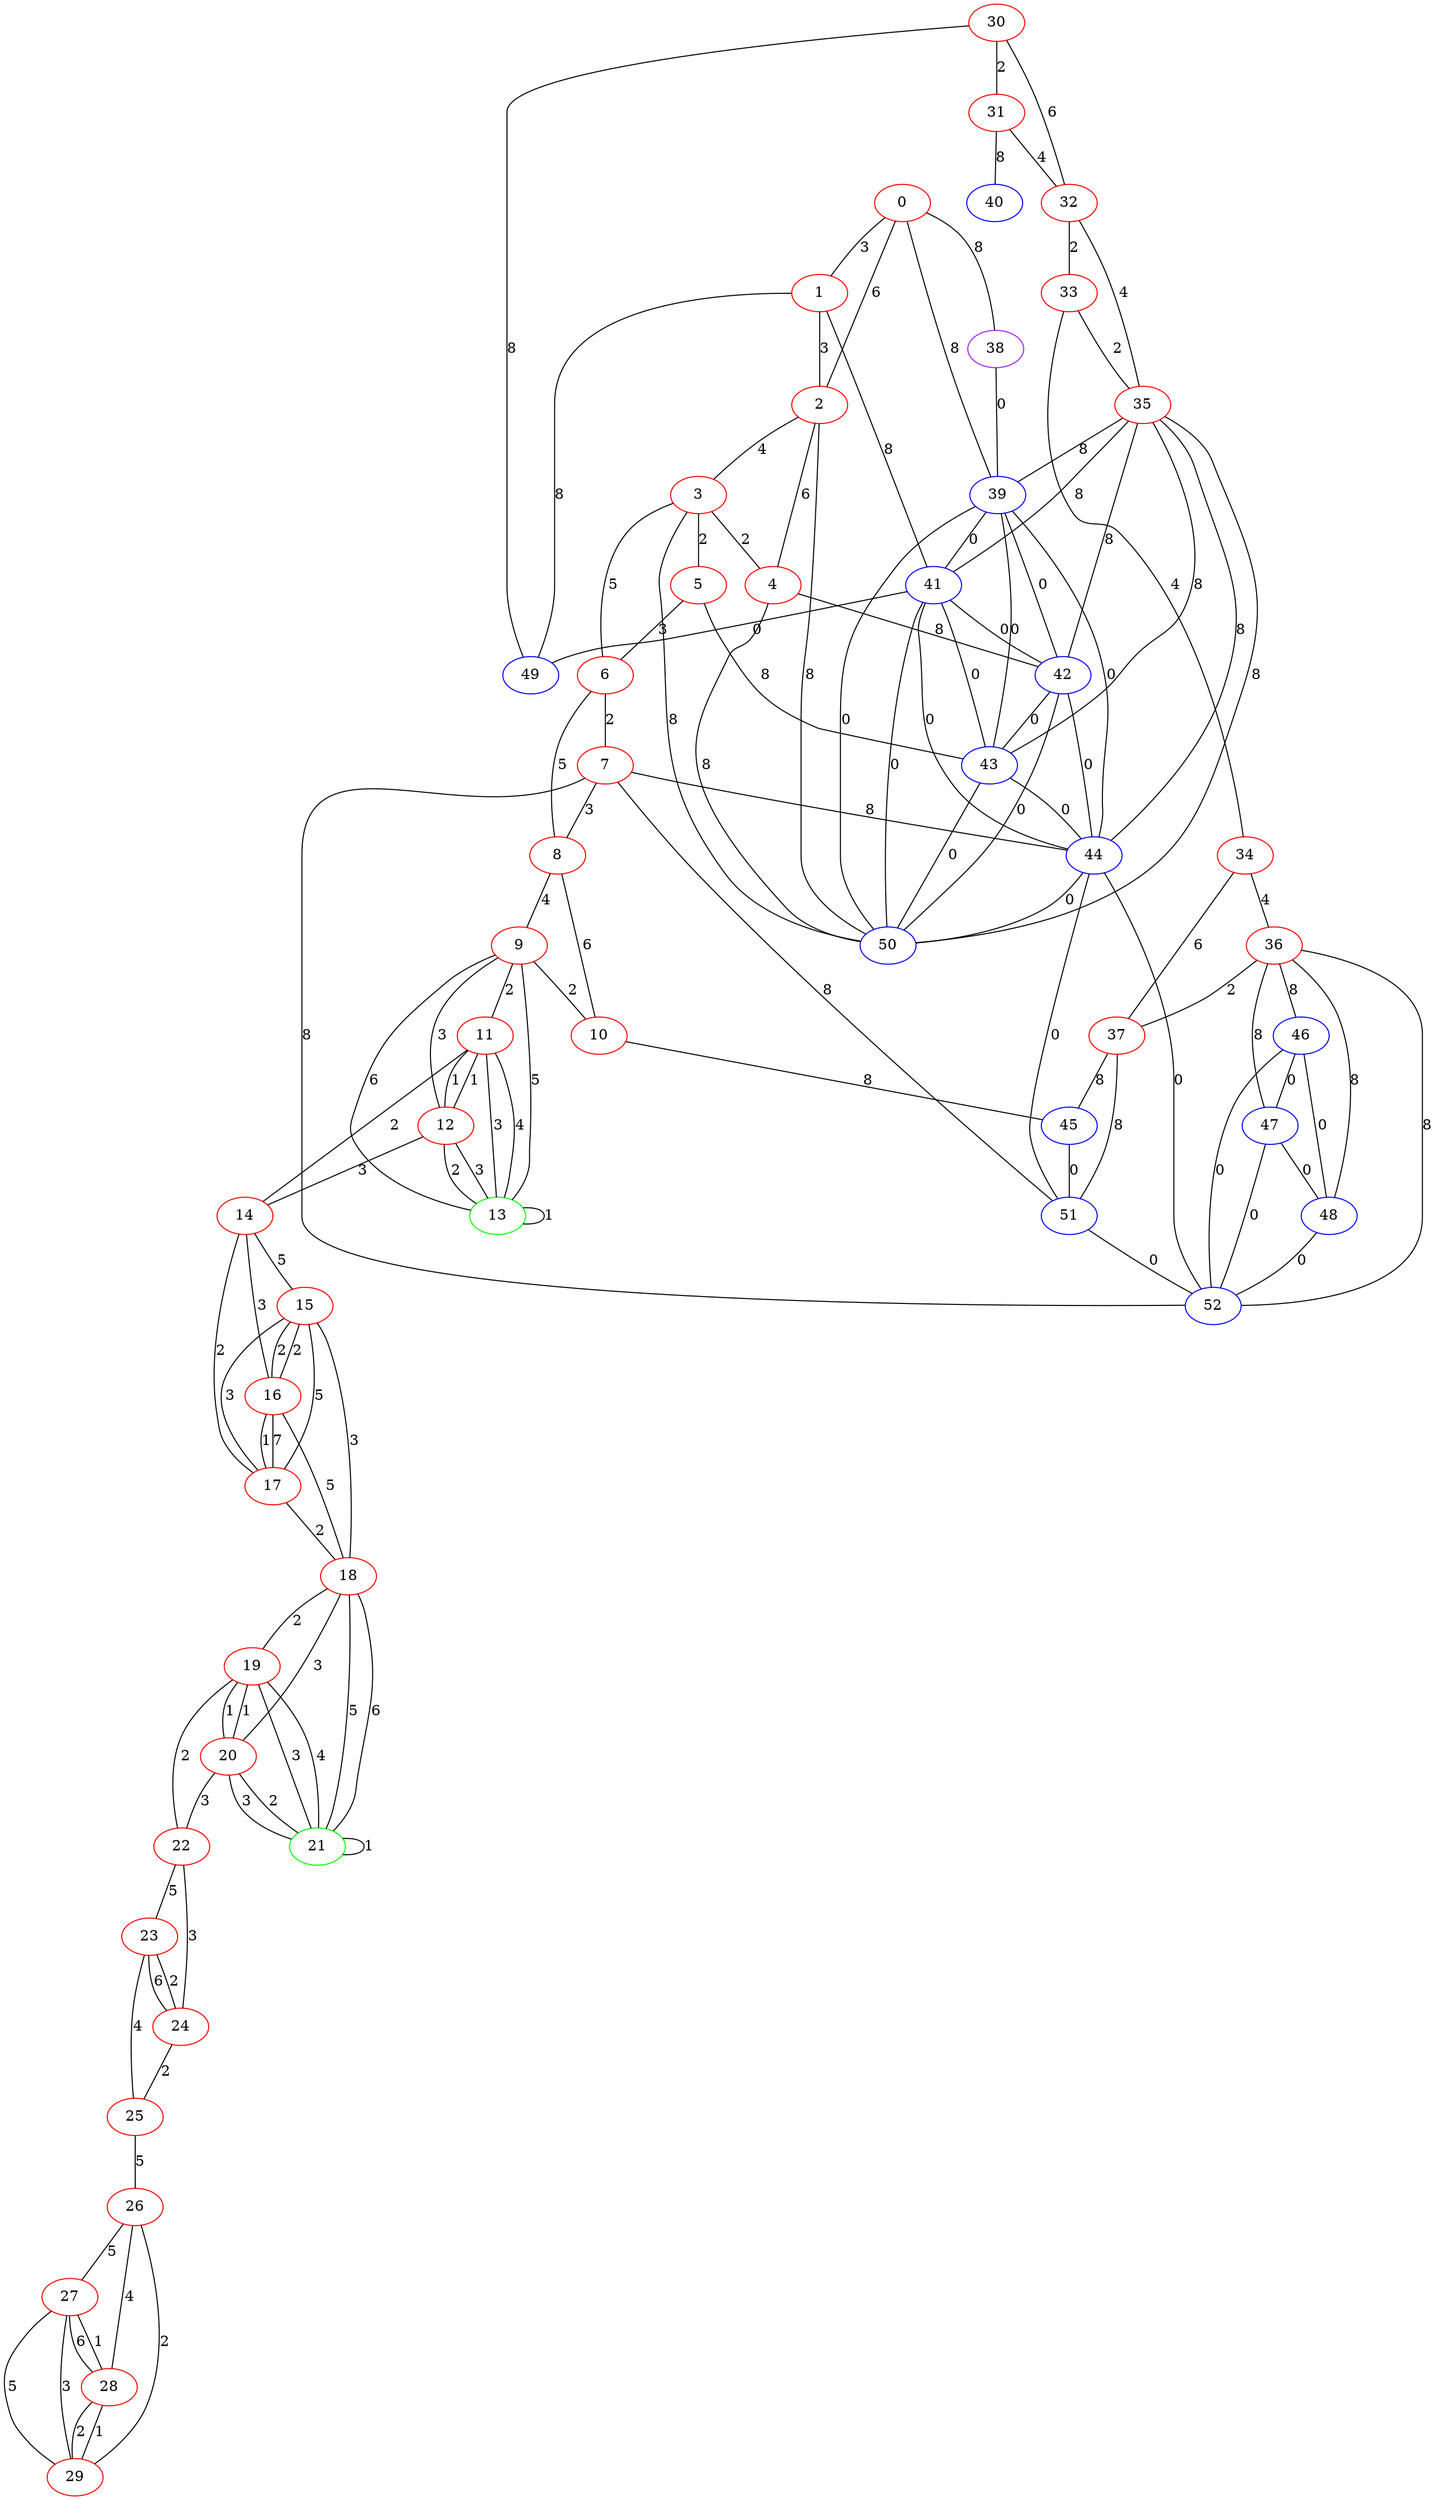 graph "" {
0 [color=red, weight=1];
1 [color=red, weight=1];
2 [color=red, weight=1];
3 [color=red, weight=1];
4 [color=red, weight=1];
5 [color=red, weight=1];
6 [color=red, weight=1];
7 [color=red, weight=1];
8 [color=red, weight=1];
9 [color=red, weight=1];
10 [color=red, weight=1];
11 [color=red, weight=1];
12 [color=red, weight=1];
13 [color=green, weight=2];
14 [color=red, weight=1];
15 [color=red, weight=1];
16 [color=red, weight=1];
17 [color=red, weight=1];
18 [color=red, weight=1];
19 [color=red, weight=1];
20 [color=red, weight=1];
21 [color=green, weight=2];
22 [color=red, weight=1];
23 [color=red, weight=1];
24 [color=red, weight=1];
25 [color=red, weight=1];
26 [color=red, weight=1];
27 [color=red, weight=1];
28 [color=red, weight=1];
29 [color=red, weight=1];
30 [color=red, weight=1];
31 [color=red, weight=1];
32 [color=red, weight=1];
33 [color=red, weight=1];
34 [color=red, weight=1];
35 [color=red, weight=1];
36 [color=red, weight=1];
37 [color=red, weight=1];
38 [color=purple, weight=4];
39 [color=blue, weight=3];
40 [color=blue, weight=3];
41 [color=blue, weight=3];
42 [color=blue, weight=3];
43 [color=blue, weight=3];
44 [color=blue, weight=3];
45 [color=blue, weight=3];
46 [color=blue, weight=3];
47 [color=blue, weight=3];
48 [color=blue, weight=3];
49 [color=blue, weight=3];
50 [color=blue, weight=3];
51 [color=blue, weight=3];
52 [color=blue, weight=3];
0 -- 1  [key=0, label=3];
0 -- 2  [key=0, label=6];
0 -- 38  [key=0, label=8];
0 -- 39  [key=0, label=8];
1 -- 41  [key=0, label=8];
1 -- 2  [key=0, label=3];
1 -- 49  [key=0, label=8];
2 -- 50  [key=0, label=8];
2 -- 3  [key=0, label=4];
2 -- 4  [key=0, label=6];
3 -- 50  [key=0, label=8];
3 -- 4  [key=0, label=2];
3 -- 5  [key=0, label=2];
3 -- 6  [key=0, label=5];
4 -- 50  [key=0, label=8];
4 -- 42  [key=0, label=8];
5 -- 43  [key=0, label=8];
5 -- 6  [key=0, label=3];
6 -- 8  [key=0, label=5];
6 -- 7  [key=0, label=2];
7 -- 8  [key=0, label=3];
7 -- 52  [key=0, label=8];
7 -- 51  [key=0, label=8];
7 -- 44  [key=0, label=8];
8 -- 9  [key=0, label=4];
8 -- 10  [key=0, label=6];
9 -- 10  [key=0, label=2];
9 -- 11  [key=0, label=2];
9 -- 12  [key=0, label=3];
9 -- 13  [key=0, label=5];
9 -- 13  [key=1, label=6];
10 -- 45  [key=0, label=8];
11 -- 12  [key=0, label=1];
11 -- 12  [key=1, label=1];
11 -- 13  [key=0, label=3];
11 -- 13  [key=1, label=4];
11 -- 14  [key=0, label=2];
12 -- 13  [key=0, label=2];
12 -- 13  [key=1, label=3];
12 -- 14  [key=0, label=3];
13 -- 13  [key=0, label=1];
14 -- 16  [key=0, label=3];
14 -- 17  [key=0, label=2];
14 -- 15  [key=0, label=5];
15 -- 16  [key=0, label=2];
15 -- 16  [key=1, label=2];
15 -- 17  [key=0, label=5];
15 -- 17  [key=1, label=3];
15 -- 18  [key=0, label=3];
16 -- 17  [key=0, label=7];
16 -- 17  [key=1, label=1];
16 -- 18  [key=0, label=5];
17 -- 18  [key=0, label=2];
18 -- 19  [key=0, label=2];
18 -- 20  [key=0, label=3];
18 -- 21  [key=0, label=5];
18 -- 21  [key=1, label=6];
19 -- 20  [key=0, label=1];
19 -- 20  [key=1, label=1];
19 -- 21  [key=0, label=3];
19 -- 21  [key=1, label=4];
19 -- 22  [key=0, label=2];
20 -- 21  [key=0, label=2];
20 -- 21  [key=1, label=3];
20 -- 22  [key=0, label=3];
21 -- 21  [key=0, label=1];
22 -- 24  [key=0, label=3];
22 -- 23  [key=0, label=5];
23 -- 24  [key=0, label=6];
23 -- 24  [key=1, label=2];
23 -- 25  [key=0, label=4];
24 -- 25  [key=0, label=2];
25 -- 26  [key=0, label=5];
26 -- 27  [key=0, label=5];
26 -- 28  [key=0, label=4];
26 -- 29  [key=0, label=2];
27 -- 28  [key=0, label=6];
27 -- 28  [key=1, label=1];
27 -- 29  [key=0, label=5];
27 -- 29  [key=1, label=3];
28 -- 29  [key=0, label=1];
28 -- 29  [key=1, label=2];
30 -- 32  [key=0, label=6];
30 -- 49  [key=0, label=8];
30 -- 31  [key=0, label=2];
31 -- 32  [key=0, label=4];
31 -- 40  [key=0, label=8];
32 -- 33  [key=0, label=2];
32 -- 35  [key=0, label=4];
33 -- 34  [key=0, label=4];
33 -- 35  [key=0, label=2];
34 -- 36  [key=0, label=4];
34 -- 37  [key=0, label=6];
35 -- 39  [key=0, label=8];
35 -- 41  [key=0, label=8];
35 -- 42  [key=0, label=8];
35 -- 43  [key=0, label=8];
35 -- 44  [key=0, label=8];
35 -- 50  [key=0, label=8];
36 -- 37  [key=0, label=2];
36 -- 46  [key=0, label=8];
36 -- 47  [key=0, label=8];
36 -- 48  [key=0, label=8];
36 -- 52  [key=0, label=8];
37 -- 51  [key=0, label=8];
37 -- 45  [key=0, label=8];
38 -- 39  [key=0, label=0];
39 -- 41  [key=0, label=0];
39 -- 42  [key=0, label=0];
39 -- 43  [key=0, label=0];
39 -- 44  [key=0, label=0];
39 -- 50  [key=0, label=0];
41 -- 42  [key=0, label=0];
41 -- 43  [key=0, label=0];
41 -- 44  [key=0, label=0];
41 -- 49  [key=0, label=0];
41 -- 50  [key=0, label=0];
42 -- 43  [key=0, label=0];
42 -- 44  [key=0, label=0];
42 -- 50  [key=0, label=0];
43 -- 44  [key=0, label=0];
43 -- 50  [key=0, label=0];
44 -- 50  [key=0, label=0];
44 -- 51  [key=0, label=0];
44 -- 52  [key=0, label=0];
45 -- 51  [key=0, label=0];
46 -- 48  [key=0, label=0];
46 -- 52  [key=0, label=0];
46 -- 47  [key=0, label=0];
47 -- 48  [key=0, label=0];
47 -- 52  [key=0, label=0];
48 -- 52  [key=0, label=0];
51 -- 52  [key=0, label=0];
}
